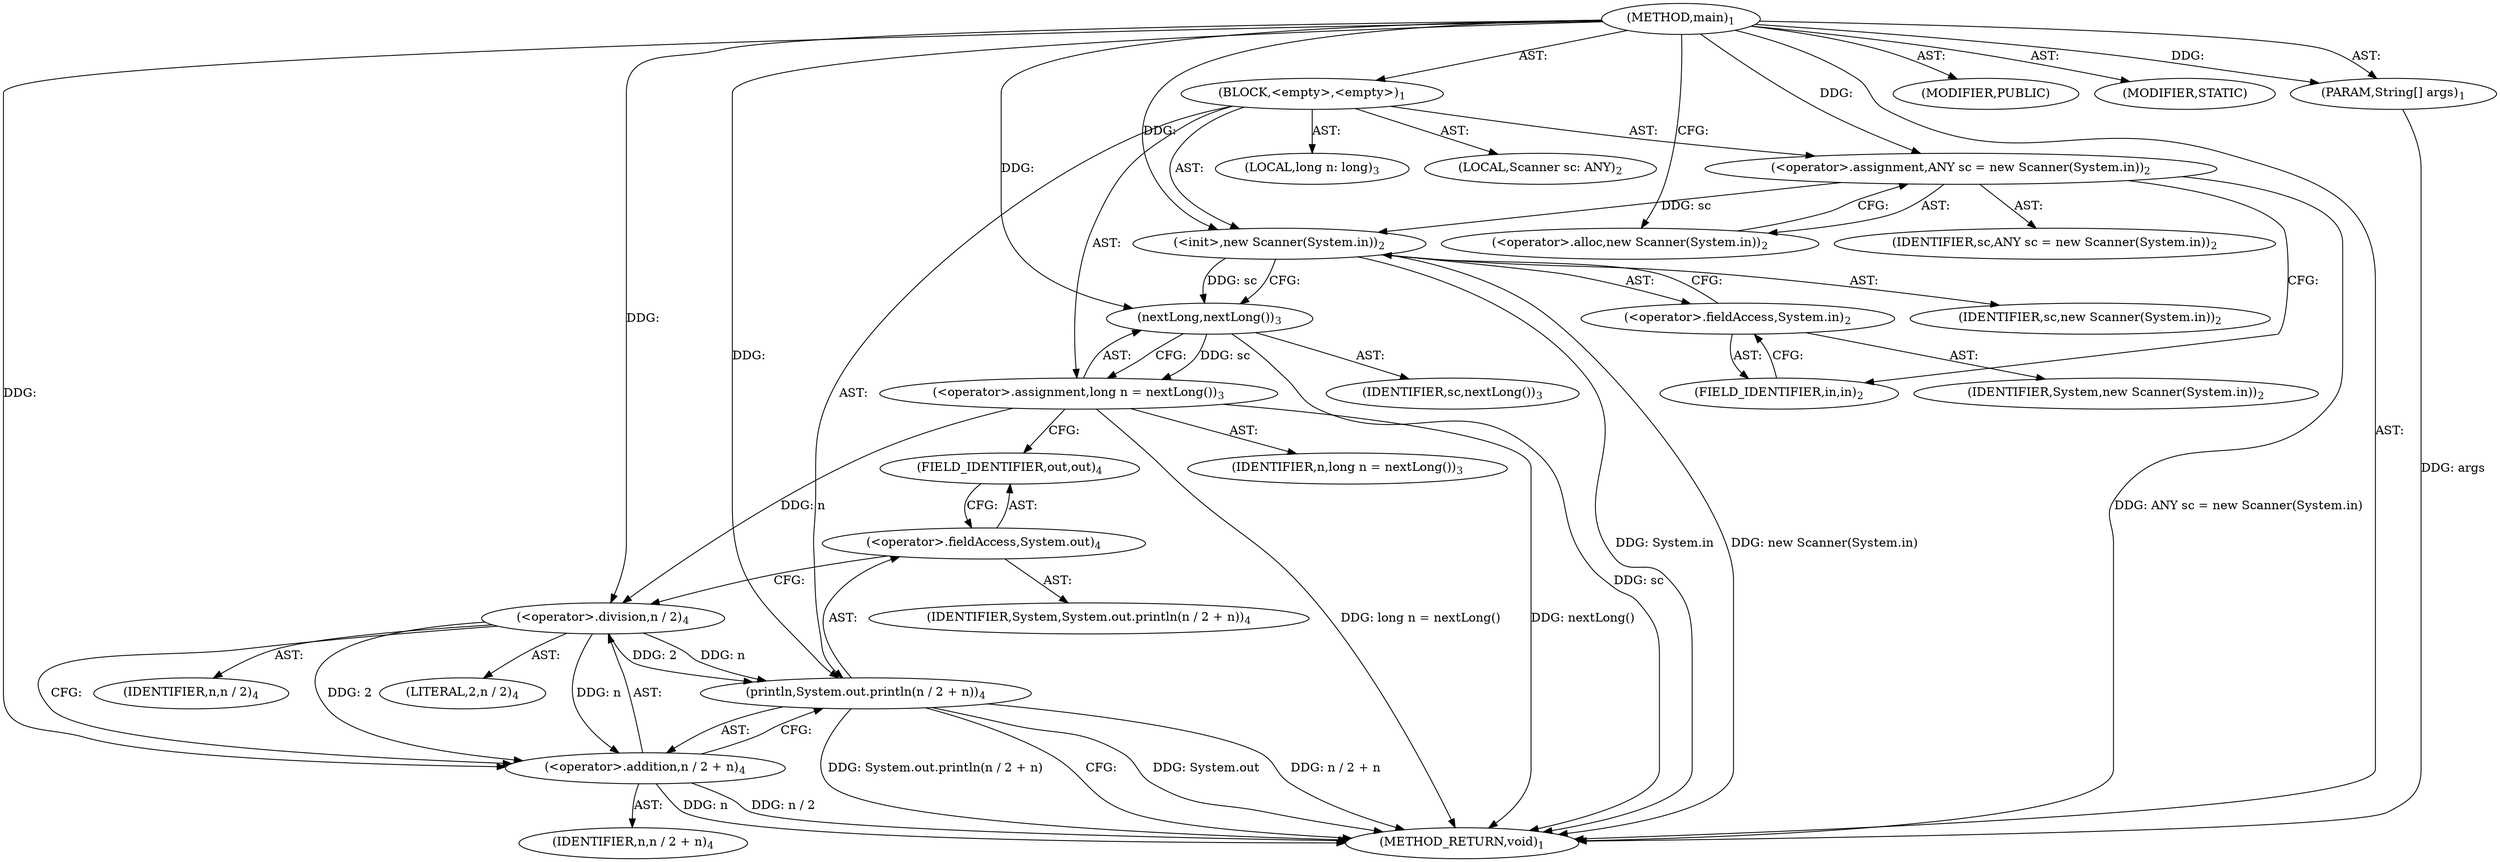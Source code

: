 digraph "main" {  
"19" [label = <(METHOD,main)<SUB>1</SUB>> ]
"20" [label = <(PARAM,String[] args)<SUB>1</SUB>> ]
"21" [label = <(BLOCK,&lt;empty&gt;,&lt;empty&gt;)<SUB>1</SUB>> ]
"4" [label = <(LOCAL,Scanner sc: ANY)<SUB>2</SUB>> ]
"22" [label = <(&lt;operator&gt;.assignment,ANY sc = new Scanner(System.in))<SUB>2</SUB>> ]
"23" [label = <(IDENTIFIER,sc,ANY sc = new Scanner(System.in))<SUB>2</SUB>> ]
"24" [label = <(&lt;operator&gt;.alloc,new Scanner(System.in))<SUB>2</SUB>> ]
"25" [label = <(&lt;init&gt;,new Scanner(System.in))<SUB>2</SUB>> ]
"3" [label = <(IDENTIFIER,sc,new Scanner(System.in))<SUB>2</SUB>> ]
"26" [label = <(&lt;operator&gt;.fieldAccess,System.in)<SUB>2</SUB>> ]
"27" [label = <(IDENTIFIER,System,new Scanner(System.in))<SUB>2</SUB>> ]
"28" [label = <(FIELD_IDENTIFIER,in,in)<SUB>2</SUB>> ]
"29" [label = <(LOCAL,long n: long)<SUB>3</SUB>> ]
"30" [label = <(&lt;operator&gt;.assignment,long n = nextLong())<SUB>3</SUB>> ]
"31" [label = <(IDENTIFIER,n,long n = nextLong())<SUB>3</SUB>> ]
"32" [label = <(nextLong,nextLong())<SUB>3</SUB>> ]
"33" [label = <(IDENTIFIER,sc,nextLong())<SUB>3</SUB>> ]
"34" [label = <(println,System.out.println(n / 2 + n))<SUB>4</SUB>> ]
"35" [label = <(&lt;operator&gt;.fieldAccess,System.out)<SUB>4</SUB>> ]
"36" [label = <(IDENTIFIER,System,System.out.println(n / 2 + n))<SUB>4</SUB>> ]
"37" [label = <(FIELD_IDENTIFIER,out,out)<SUB>4</SUB>> ]
"38" [label = <(&lt;operator&gt;.addition,n / 2 + n)<SUB>4</SUB>> ]
"39" [label = <(&lt;operator&gt;.division,n / 2)<SUB>4</SUB>> ]
"40" [label = <(IDENTIFIER,n,n / 2)<SUB>4</SUB>> ]
"41" [label = <(LITERAL,2,n / 2)<SUB>4</SUB>> ]
"42" [label = <(IDENTIFIER,n,n / 2 + n)<SUB>4</SUB>> ]
"43" [label = <(MODIFIER,PUBLIC)> ]
"44" [label = <(MODIFIER,STATIC)> ]
"45" [label = <(METHOD_RETURN,void)<SUB>1</SUB>> ]
  "19" -> "20"  [ label = "AST: "] 
  "19" -> "21"  [ label = "AST: "] 
  "19" -> "43"  [ label = "AST: "] 
  "19" -> "44"  [ label = "AST: "] 
  "19" -> "45"  [ label = "AST: "] 
  "21" -> "4"  [ label = "AST: "] 
  "21" -> "22"  [ label = "AST: "] 
  "21" -> "25"  [ label = "AST: "] 
  "21" -> "29"  [ label = "AST: "] 
  "21" -> "30"  [ label = "AST: "] 
  "21" -> "34"  [ label = "AST: "] 
  "22" -> "23"  [ label = "AST: "] 
  "22" -> "24"  [ label = "AST: "] 
  "25" -> "3"  [ label = "AST: "] 
  "25" -> "26"  [ label = "AST: "] 
  "26" -> "27"  [ label = "AST: "] 
  "26" -> "28"  [ label = "AST: "] 
  "30" -> "31"  [ label = "AST: "] 
  "30" -> "32"  [ label = "AST: "] 
  "32" -> "33"  [ label = "AST: "] 
  "34" -> "35"  [ label = "AST: "] 
  "34" -> "38"  [ label = "AST: "] 
  "35" -> "36"  [ label = "AST: "] 
  "35" -> "37"  [ label = "AST: "] 
  "38" -> "39"  [ label = "AST: "] 
  "38" -> "42"  [ label = "AST: "] 
  "39" -> "40"  [ label = "AST: "] 
  "39" -> "41"  [ label = "AST: "] 
  "22" -> "28"  [ label = "CFG: "] 
  "25" -> "32"  [ label = "CFG: "] 
  "30" -> "37"  [ label = "CFG: "] 
  "34" -> "45"  [ label = "CFG: "] 
  "24" -> "22"  [ label = "CFG: "] 
  "26" -> "25"  [ label = "CFG: "] 
  "32" -> "30"  [ label = "CFG: "] 
  "35" -> "39"  [ label = "CFG: "] 
  "38" -> "34"  [ label = "CFG: "] 
  "28" -> "26"  [ label = "CFG: "] 
  "37" -> "35"  [ label = "CFG: "] 
  "39" -> "38"  [ label = "CFG: "] 
  "19" -> "24"  [ label = "CFG: "] 
  "20" -> "45"  [ label = "DDG: args"] 
  "22" -> "45"  [ label = "DDG: ANY sc = new Scanner(System.in)"] 
  "25" -> "45"  [ label = "DDG: System.in"] 
  "25" -> "45"  [ label = "DDG: new Scanner(System.in)"] 
  "32" -> "45"  [ label = "DDG: sc"] 
  "30" -> "45"  [ label = "DDG: nextLong()"] 
  "30" -> "45"  [ label = "DDG: long n = nextLong()"] 
  "34" -> "45"  [ label = "DDG: System.out"] 
  "38" -> "45"  [ label = "DDG: n / 2"] 
  "38" -> "45"  [ label = "DDG: n"] 
  "34" -> "45"  [ label = "DDG: n / 2 + n"] 
  "34" -> "45"  [ label = "DDG: System.out.println(n / 2 + n)"] 
  "19" -> "20"  [ label = "DDG: "] 
  "19" -> "22"  [ label = "DDG: "] 
  "32" -> "30"  [ label = "DDG: sc"] 
  "22" -> "25"  [ label = "DDG: sc"] 
  "19" -> "25"  [ label = "DDG: "] 
  "39" -> "34"  [ label = "DDG: n"] 
  "39" -> "34"  [ label = "DDG: 2"] 
  "19" -> "34"  [ label = "DDG: "] 
  "25" -> "32"  [ label = "DDG: sc"] 
  "19" -> "32"  [ label = "DDG: "] 
  "39" -> "38"  [ label = "DDG: n"] 
  "39" -> "38"  [ label = "DDG: 2"] 
  "19" -> "38"  [ label = "DDG: "] 
  "30" -> "39"  [ label = "DDG: n"] 
  "19" -> "39"  [ label = "DDG: "] 
}
